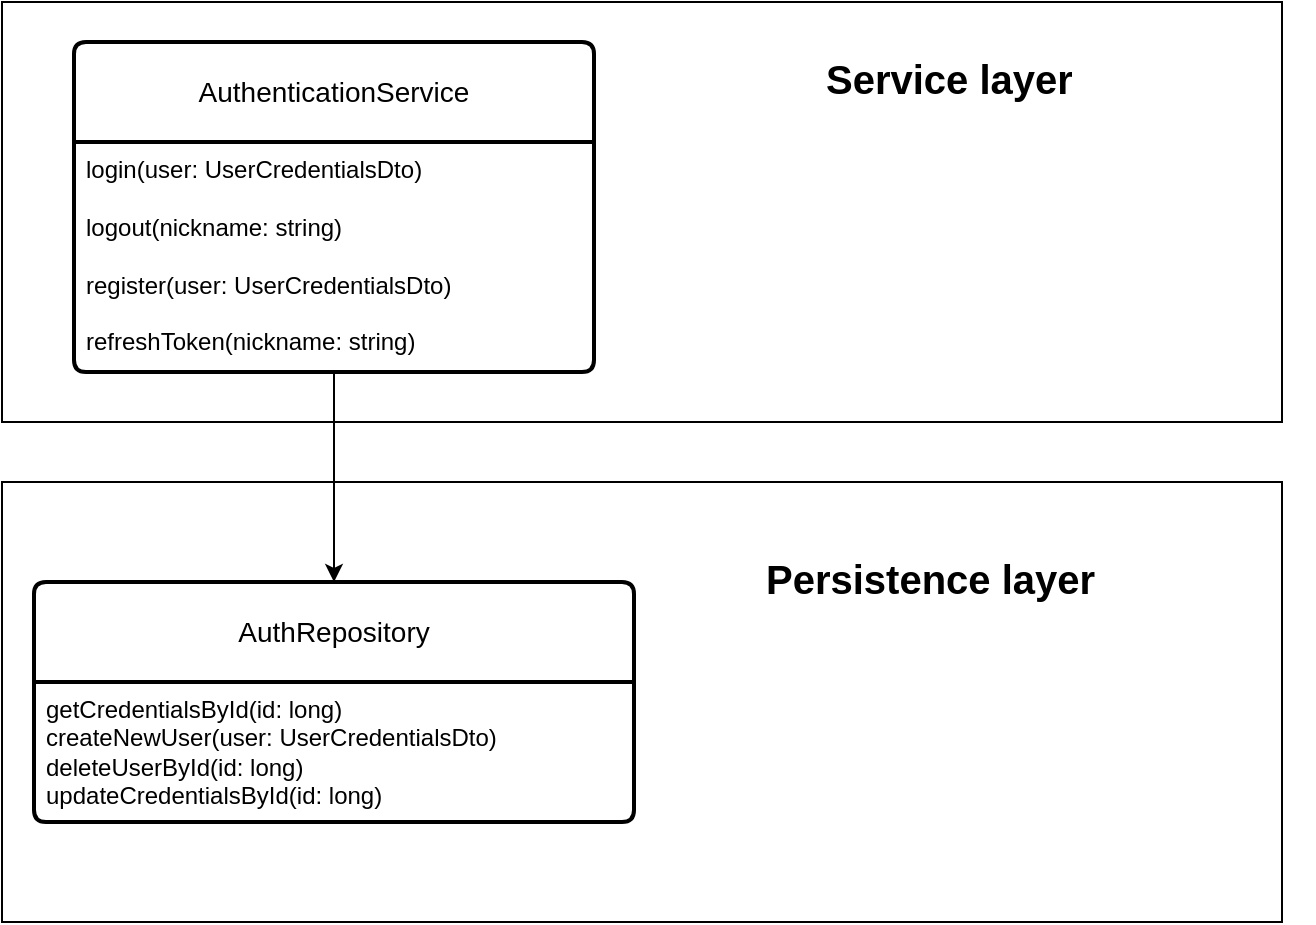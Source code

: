 <mxfile version="24.7.7">
  <diagram name="Page-1" id="6C1c7evxqtmj8IlWrH9B">
    <mxGraphModel dx="934" dy="644" grid="1" gridSize="10" guides="1" tooltips="1" connect="1" arrows="1" fold="1" page="1" pageScale="1" pageWidth="827" pageHeight="1169" math="0" shadow="0">
      <root>
        <mxCell id="0" />
        <mxCell id="1" parent="0" />
        <mxCell id="mcO1vrAH3Iz9YVMmeYdY-1" value="" style="rounded=0;whiteSpace=wrap;html=1;" vertex="1" parent="1">
          <mxGeometry x="94" y="70" width="640" height="210" as="geometry" />
        </mxCell>
        <mxCell id="mcO1vrAH3Iz9YVMmeYdY-2" value="" style="rounded=0;whiteSpace=wrap;html=1;" vertex="1" parent="1">
          <mxGeometry x="94" y="310" width="640" height="220" as="geometry" />
        </mxCell>
        <mxCell id="mcO1vrAH3Iz9YVMmeYdY-4" value="AuthenticationService" style="swimlane;childLayout=stackLayout;horizontal=1;startSize=50;horizontalStack=0;rounded=1;fontSize=14;fontStyle=0;strokeWidth=2;resizeParent=0;resizeLast=1;shadow=0;dashed=0;align=center;arcSize=4;whiteSpace=wrap;html=1;" vertex="1" parent="1">
          <mxGeometry x="130" y="90" width="260" height="165" as="geometry" />
        </mxCell>
        <mxCell id="mcO1vrAH3Iz9YVMmeYdY-5" value="login(user: UserCredentialsDto)&lt;div&gt;&lt;br&gt;&lt;/div&gt;&lt;div&gt;logout(nickname: string)&lt;/div&gt;&lt;div&gt;&lt;br&gt;&lt;/div&gt;&lt;div&gt;register(user: UserCredentialsDto)&lt;/div&gt;&lt;div&gt;&lt;br&gt;&lt;/div&gt;&lt;div&gt;refreshToken(nickname: string)&lt;/div&gt;&lt;div&gt;&lt;br&gt;&lt;/div&gt;&lt;div&gt;&lt;br&gt;&lt;/div&gt;&lt;div&gt;&lt;br&gt;&lt;/div&gt;&lt;div&gt;&lt;br&gt;&lt;/div&gt;" style="align=left;strokeColor=none;fillColor=none;spacingLeft=4;fontSize=12;verticalAlign=top;resizable=0;rotatable=0;part=1;html=1;" vertex="1" parent="mcO1vrAH3Iz9YVMmeYdY-4">
          <mxGeometry y="50" width="260" height="115" as="geometry" />
        </mxCell>
        <mxCell id="mcO1vrAH3Iz9YVMmeYdY-10" value="AuthRepository" style="swimlane;childLayout=stackLayout;horizontal=1;startSize=50;horizontalStack=0;rounded=1;fontSize=14;fontStyle=0;strokeWidth=2;resizeParent=0;resizeLast=1;shadow=0;dashed=0;align=center;arcSize=4;whiteSpace=wrap;html=1;" vertex="1" parent="1">
          <mxGeometry x="110" y="360" width="300" height="120" as="geometry" />
        </mxCell>
        <mxCell id="mcO1vrAH3Iz9YVMmeYdY-11" value="getCredentialsById(id: long)&lt;div&gt;createNewUser(user: UserCredentialsDto)&lt;br&gt;&lt;div&gt;deleteUserById(id: long)&lt;/div&gt;&lt;div&gt;updateCredentialsById(id: long)&lt;/div&gt;&lt;/div&gt;&lt;div&gt;&lt;br&gt;&lt;/div&gt;&lt;div&gt;&lt;br&gt;&lt;/div&gt;" style="align=left;strokeColor=none;fillColor=none;spacingLeft=4;fontSize=12;verticalAlign=top;resizable=0;rotatable=0;part=1;html=1;" vertex="1" parent="mcO1vrAH3Iz9YVMmeYdY-10">
          <mxGeometry y="50" width="300" height="70" as="geometry" />
        </mxCell>
        <mxCell id="mcO1vrAH3Iz9YVMmeYdY-12" style="edgeStyle=orthogonalEdgeStyle;rounded=0;orthogonalLoop=1;jettySize=auto;html=1;exitX=0.5;exitY=1;exitDx=0;exitDy=0;" edge="1" parent="1" source="mcO1vrAH3Iz9YVMmeYdY-5" target="mcO1vrAH3Iz9YVMmeYdY-10">
          <mxGeometry relative="1" as="geometry" />
        </mxCell>
        <mxCell id="mcO1vrAH3Iz9YVMmeYdY-13" value="&lt;b&gt;&lt;font style=&quot;font-size: 20px;&quot;&gt;Service layer&lt;/font&gt;&lt;/b&gt;" style="text;strokeColor=none;fillColor=none;spacingLeft=4;spacingRight=4;overflow=hidden;rotatable=0;points=[[0,0.5],[1,0.5]];portConstraint=eastwest;fontSize=12;whiteSpace=wrap;html=1;" vertex="1" parent="1">
          <mxGeometry x="500" y="90" width="250" height="30" as="geometry" />
        </mxCell>
        <mxCell id="mcO1vrAH3Iz9YVMmeYdY-14" value="&lt;b&gt;&lt;font&gt;&lt;span style=&quot;font-size: 20px;&quot;&gt;Persistence layer&lt;/span&gt;&lt;/font&gt;&lt;/b&gt;" style="text;strokeColor=none;fillColor=none;spacingLeft=4;spacingRight=4;overflow=hidden;rotatable=0;points=[[0,0.5],[1,0.5]];portConstraint=eastwest;fontSize=12;whiteSpace=wrap;html=1;" vertex="1" parent="1">
          <mxGeometry x="470" y="340" width="250" height="30" as="geometry" />
        </mxCell>
      </root>
    </mxGraphModel>
  </diagram>
</mxfile>
